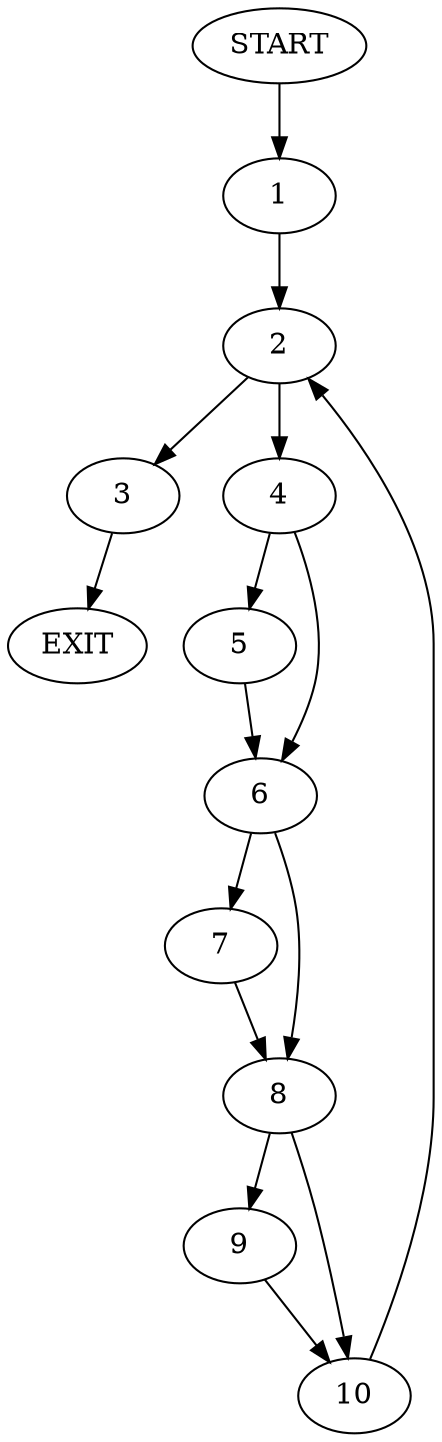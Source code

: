 digraph {
0 [label="START"]
11 [label="EXIT"]
0 -> 1
1 -> 2
2 -> 3
2 -> 4
4 -> 5
4 -> 6
3 -> 11
5 -> 6
6 -> 7
6 -> 8
8 -> 9
8 -> 10
7 -> 8
9 -> 10
10 -> 2
}
